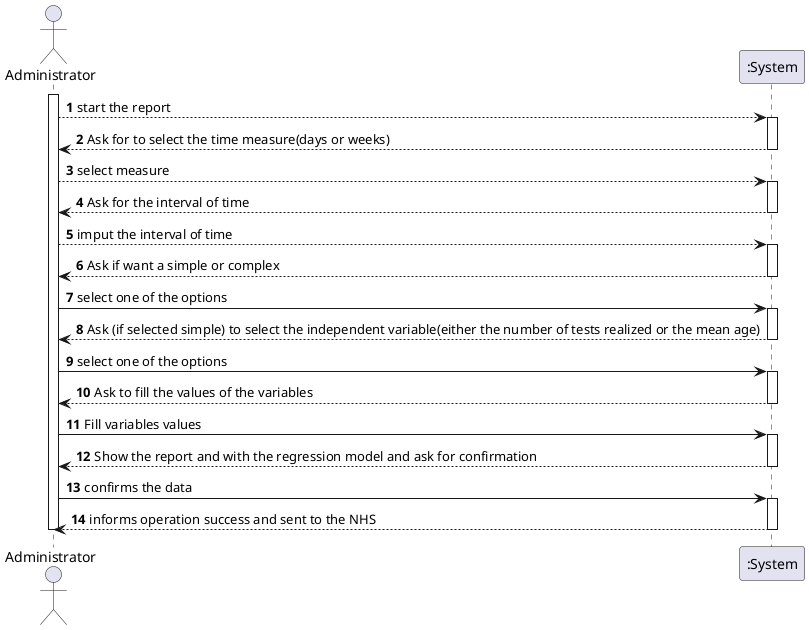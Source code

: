 @startuml
'https://plantuml.com/sequence-diagram

autonumber
actor "Administrator" as Ad

activate Ad
Ad--> ":System" : start the report
activate ":System"
":System"--> Ad : Ask for to select the time measure(days or weeks)
deactivate ":System"
Ad --> ":System" : select measure
activate ":System"
":System"--> Ad : Ask for the interval of time
deactivate ":System"
Ad --> ":System" : imput the interval of time
activate ":System"
":System" --> Ad : Ask if want a simple or complex
deactivate ":System"
Ad -> ":System" : select one of the options
activate ":System"
":System" --> Ad : Ask (if selected simple) to select the independent variable(either the number of tests realized or the mean age)
deactivate ":System"
Ad -> ":System" : select one of the options
activate ":System"
":System" --> Ad : Ask to fill the values of the variables
deactivate ":System"
Ad -> ":System" : Fill variables values
activate ":System"
":System" --> Ad : Show the report and with the regression model and ask for confirmation
deactivate ":System"
Ad -> ":System" :  confirms the data
activate ":System"
":System" --> Ad : informs operation success and sent to the NHS
deactivate ":System"


deactivate Ad
@enduml